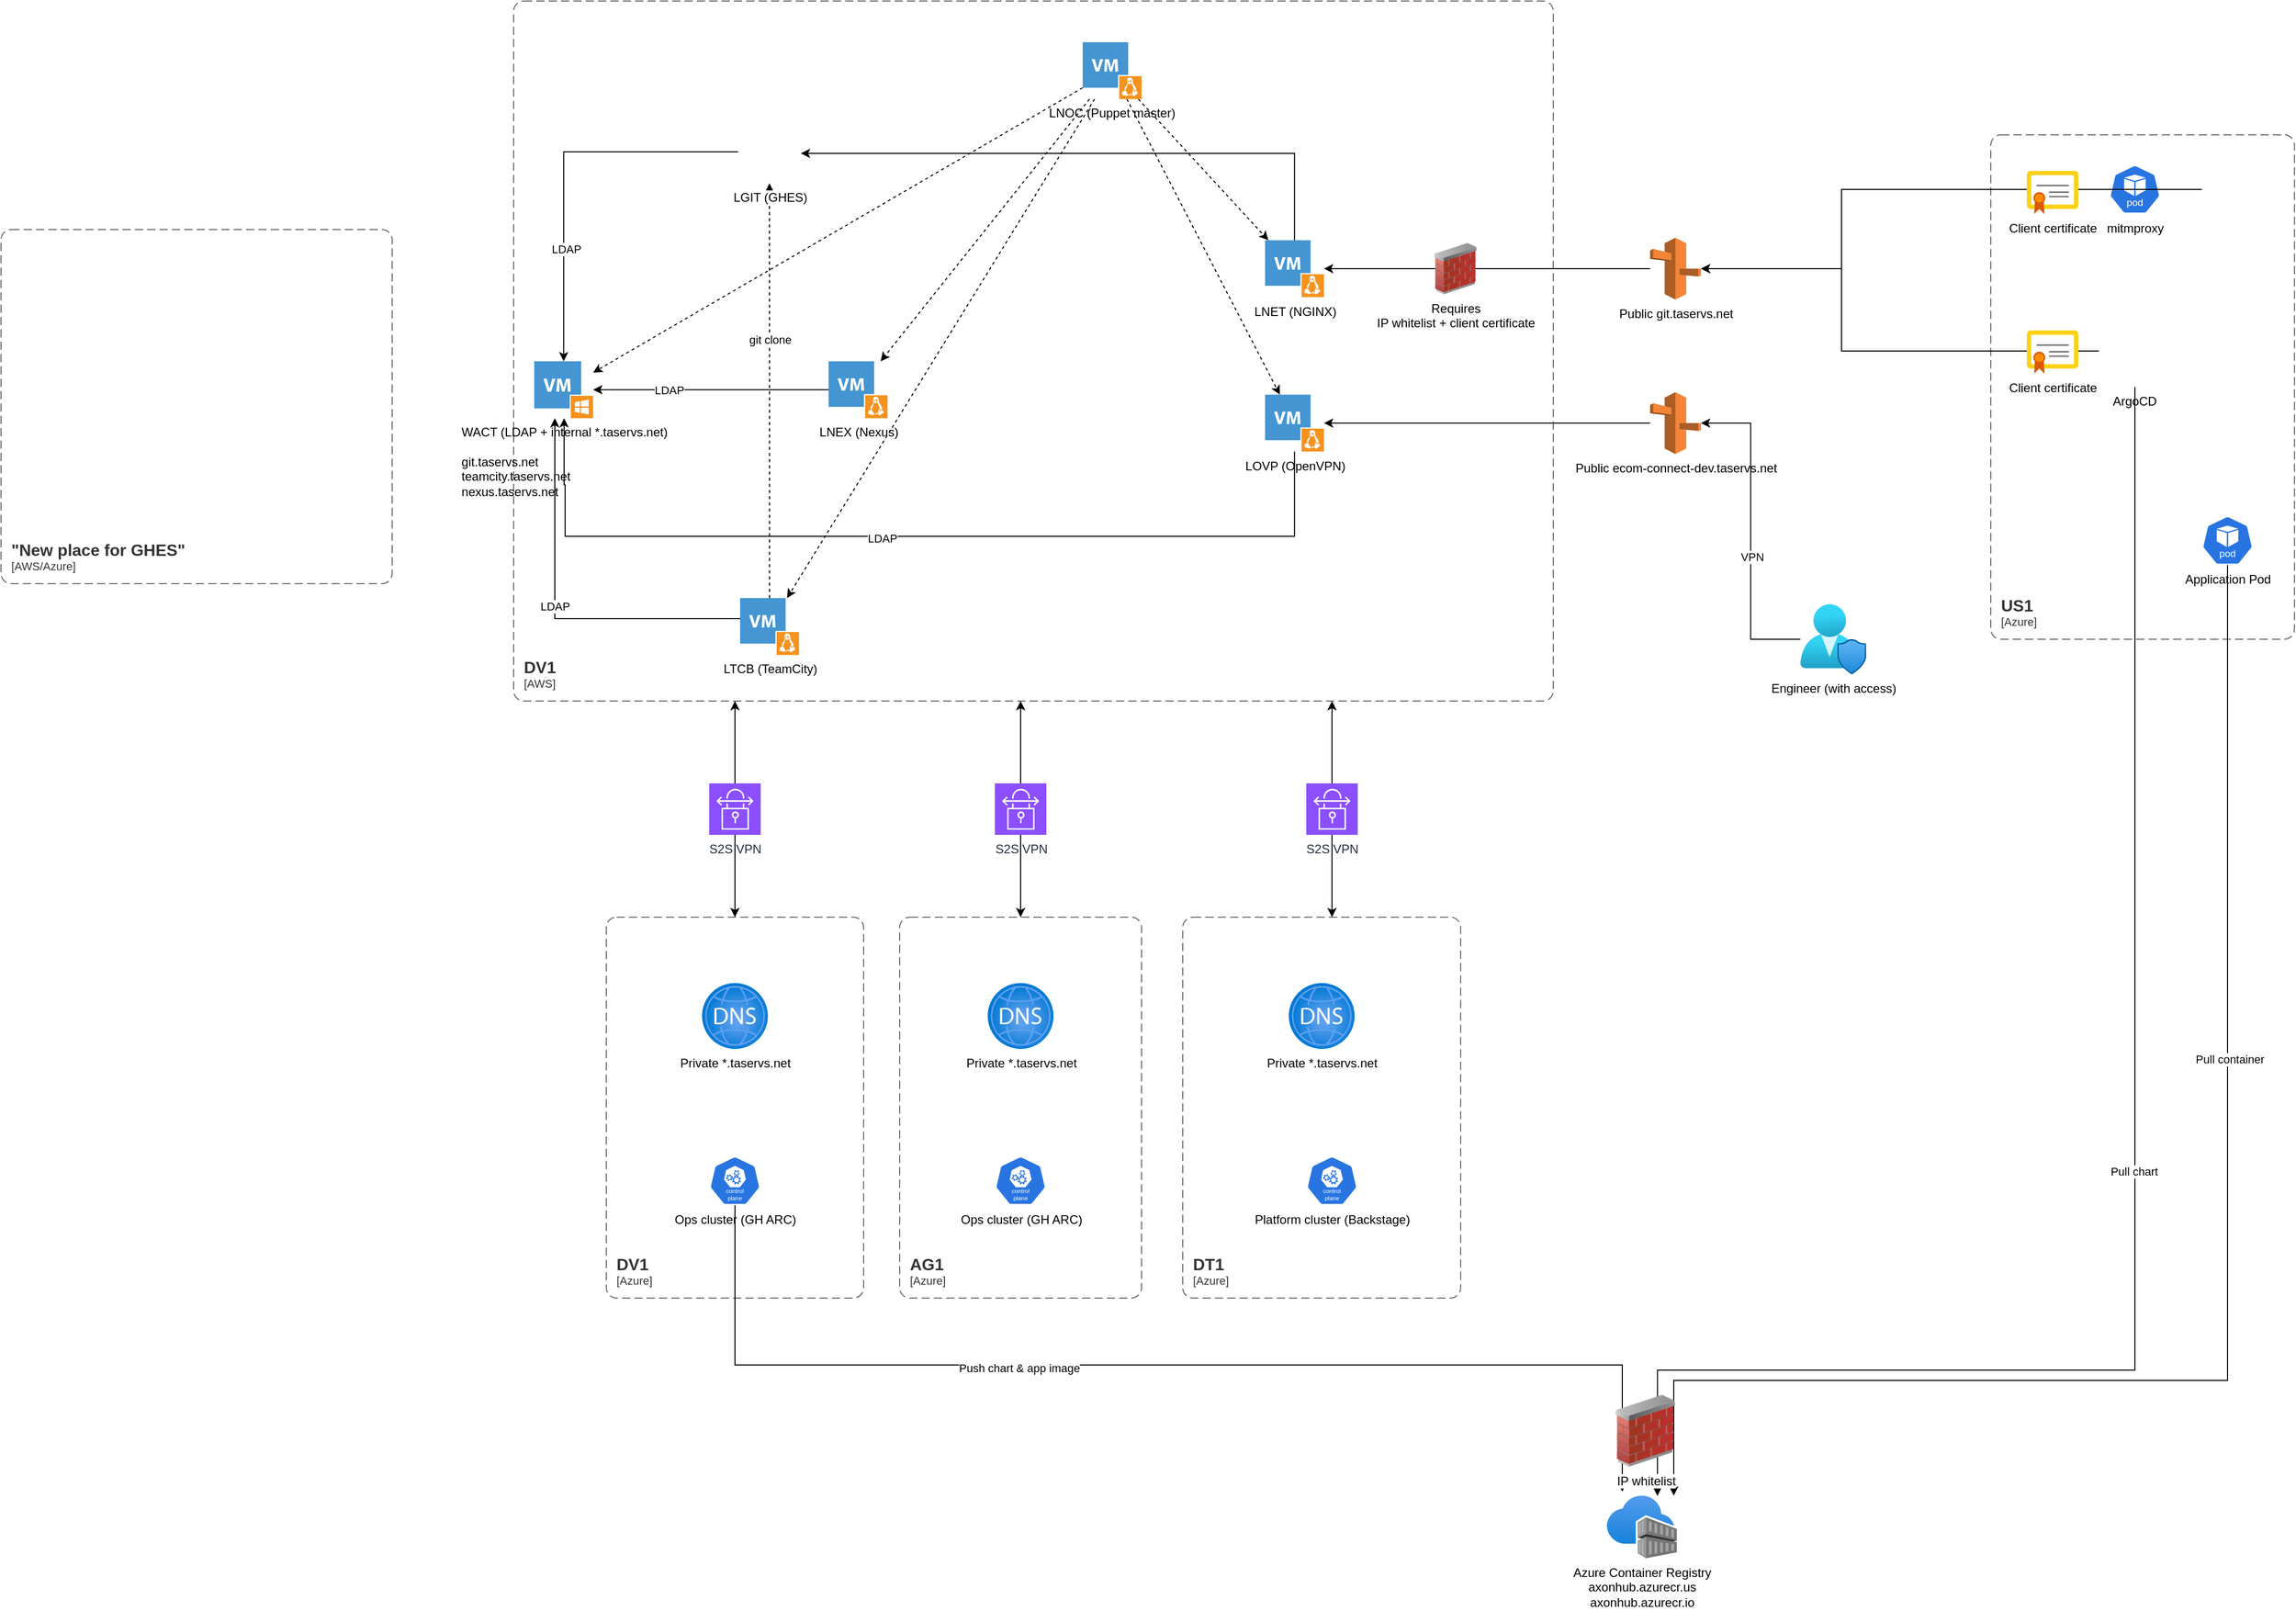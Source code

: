 <mxfile version="26.1.0">
  <diagram name="Page-1" id="5gHTe7L51xCgyEdPg6Vv">
    <mxGraphModel dx="2728" dy="1672" grid="0" gridSize="10" guides="0" tooltips="1" connect="1" arrows="1" fold="1" page="0" pageScale="1" pageWidth="850" pageHeight="1100" math="0" shadow="0">
      <root>
        <mxCell id="0" />
        <mxCell id="1" parent="0" />
        <object placeholders="1" c4Name="DV1" c4Type="SystemScopeBoundary" c4Application="AWS" label="&lt;font style=&quot;font-size: 16px&quot;&gt;&lt;b&gt;&lt;div style=&quot;text-align: left&quot;&gt;%c4Name%&lt;/div&gt;&lt;/b&gt;&lt;/font&gt;&lt;div style=&quot;text-align: left&quot;&gt;[%c4Application%]&lt;/div&gt;" id="JPQwxbyP2aDbhnjHrj1Q-3">
          <mxCell style="rounded=1;fontSize=11;whiteSpace=wrap;html=1;dashed=1;arcSize=20;fillColor=none;strokeColor=#666666;fontColor=#333333;labelBackgroundColor=none;align=left;verticalAlign=bottom;labelBorderColor=none;spacingTop=0;spacing=10;dashPattern=8 4;metaEdit=1;rotatable=0;perimeter=rectanglePerimeter;noLabel=0;labelPadding=0;allowArrows=0;connectable=0;expand=0;recursiveResize=0;editable=1;pointerEvents=0;absoluteArcSize=1;points=[[0.25,0,0],[0.5,0,0],[0.75,0,0],[1,0.25,0],[1,0.5,0],[1,0.75,0],[0.75,1,0],[0.5,1,0],[0.25,1,0],[0,0.75,0],[0,0.5,0],[0,0.25,0]];" vertex="1" parent="1">
            <mxGeometry x="-160" y="-70" width="1010" height="680" as="geometry" />
          </mxCell>
        </object>
        <mxCell id="JPQwxbyP2aDbhnjHrj1Q-35" style="edgeStyle=orthogonalEdgeStyle;rounded=0;orthogonalLoop=1;jettySize=auto;html=1;" edge="1" parent="1" source="JPQwxbyP2aDbhnjHrj1Q-6" target="JPQwxbyP2aDbhnjHrj1Q-97">
          <mxGeometry relative="1" as="geometry">
            <mxPoint x="117.2" y="78" as="targetPoint" />
            <Array as="points">
              <mxPoint x="599" y="78" />
            </Array>
          </mxGeometry>
        </mxCell>
        <mxCell id="JPQwxbyP2aDbhnjHrj1Q-6" value="LNET (NGINX)" style="shadow=0;dashed=0;html=1;strokeColor=none;fillColor=#4495D1;labelPosition=center;verticalLabelPosition=bottom;verticalAlign=top;align=center;outlineConnect=0;shape=mxgraph.veeam.vm_linux;" vertex="1" parent="1">
          <mxGeometry x="570" y="162.4" width="57.2" height="55.2" as="geometry" />
        </mxCell>
        <mxCell id="JPQwxbyP2aDbhnjHrj1Q-7" value="&lt;div&gt;WACT (LDAP + internal *.taservs.net)&lt;/div&gt;&lt;div&gt;&lt;br&gt;&lt;/div&gt;&lt;div align=&quot;left&quot;&gt;git.taservs.net&lt;/div&gt;&lt;div align=&quot;left&quot;&gt;teamcity.taservs.net&lt;/div&gt;&lt;div align=&quot;left&quot;&gt;nexus.taservs.net&lt;/div&gt;" style="shadow=0;dashed=0;html=1;strokeColor=none;fillColor=#4495D1;labelPosition=center;verticalLabelPosition=bottom;verticalAlign=top;align=center;outlineConnect=0;shape=mxgraph.veeam.vm_windows;" vertex="1" parent="1">
          <mxGeometry x="-140" y="280.0" width="57.2" height="55.2" as="geometry" />
        </mxCell>
        <mxCell id="JPQwxbyP2aDbhnjHrj1Q-60" style="edgeStyle=orthogonalEdgeStyle;rounded=0;orthogonalLoop=1;jettySize=auto;html=1;" edge="1" parent="1" source="JPQwxbyP2aDbhnjHrj1Q-8" target="JPQwxbyP2aDbhnjHrj1Q-7">
          <mxGeometry relative="1" as="geometry">
            <mxPoint x="60" y="380" as="targetPoint" />
            <Array as="points">
              <mxPoint x="599" y="450" />
              <mxPoint x="-110" y="450" />
              <mxPoint x="-110" y="400" />
              <mxPoint x="-111" y="400" />
            </Array>
          </mxGeometry>
        </mxCell>
        <mxCell id="JPQwxbyP2aDbhnjHrj1Q-61" value="&lt;div&gt;LDAP&lt;/div&gt;" style="edgeLabel;html=1;align=center;verticalAlign=middle;resizable=0;points=[];" vertex="1" connectable="0" parent="JPQwxbyP2aDbhnjHrj1Q-60">
          <mxGeometry x="0.065" y="2" relative="1" as="geometry">
            <mxPoint as="offset" />
          </mxGeometry>
        </mxCell>
        <mxCell id="JPQwxbyP2aDbhnjHrj1Q-8" value="LOVP (OpenVPN)" style="shadow=0;dashed=0;html=1;strokeColor=none;fillColor=#4495D1;labelPosition=center;verticalLabelPosition=bottom;verticalAlign=top;align=center;outlineConnect=0;shape=mxgraph.veeam.vm_linux;" vertex="1" parent="1">
          <mxGeometry x="570" y="312.4" width="57.2" height="55.2" as="geometry" />
        </mxCell>
        <mxCell id="JPQwxbyP2aDbhnjHrj1Q-55" style="edgeStyle=orthogonalEdgeStyle;rounded=0;orthogonalLoop=1;jettySize=auto;html=1;" edge="1" parent="1" source="JPQwxbyP2aDbhnjHrj1Q-9" target="JPQwxbyP2aDbhnjHrj1Q-7">
          <mxGeometry relative="1" as="geometry">
            <Array as="points">
              <mxPoint x="-120" y="530" />
            </Array>
          </mxGeometry>
        </mxCell>
        <mxCell id="JPQwxbyP2aDbhnjHrj1Q-56" value="LDAP" style="edgeLabel;html=1;align=center;verticalAlign=middle;resizable=0;points=[];" vertex="1" connectable="0" parent="JPQwxbyP2aDbhnjHrj1Q-55">
          <mxGeometry x="0.028" relative="1" as="geometry">
            <mxPoint as="offset" />
          </mxGeometry>
        </mxCell>
        <mxCell id="JPQwxbyP2aDbhnjHrj1Q-100" style="edgeStyle=orthogonalEdgeStyle;rounded=0;orthogonalLoop=1;jettySize=auto;html=1;dashed=1;" edge="1" parent="1" source="JPQwxbyP2aDbhnjHrj1Q-9" target="JPQwxbyP2aDbhnjHrj1Q-97">
          <mxGeometry relative="1" as="geometry" />
        </mxCell>
        <mxCell id="JPQwxbyP2aDbhnjHrj1Q-101" value="git clone" style="edgeLabel;html=1;align=center;verticalAlign=middle;resizable=0;points=[];" vertex="1" connectable="0" parent="JPQwxbyP2aDbhnjHrj1Q-100">
          <mxGeometry x="0.247" relative="1" as="geometry">
            <mxPoint as="offset" />
          </mxGeometry>
        </mxCell>
        <mxCell id="JPQwxbyP2aDbhnjHrj1Q-9" value="LTCB (TeamCity)" style="shadow=0;dashed=0;html=1;strokeColor=none;fillColor=#4495D1;labelPosition=center;verticalLabelPosition=bottom;verticalAlign=top;align=center;outlineConnect=0;shape=mxgraph.veeam.vm_linux;" vertex="1" parent="1">
          <mxGeometry x="60" y="510" width="57.2" height="55.2" as="geometry" />
        </mxCell>
        <mxCell id="JPQwxbyP2aDbhnjHrj1Q-54" style="edgeStyle=orthogonalEdgeStyle;rounded=0;orthogonalLoop=1;jettySize=auto;html=1;" edge="1" parent="1" source="JPQwxbyP2aDbhnjHrj1Q-97" target="JPQwxbyP2aDbhnjHrj1Q-7">
          <mxGeometry relative="1" as="geometry">
            <mxPoint x="-50" y="280" as="targetPoint" />
            <mxPoint x="60" y="77.625" as="sourcePoint" />
          </mxGeometry>
        </mxCell>
        <mxCell id="JPQwxbyP2aDbhnjHrj1Q-57" value="LDAP" style="edgeLabel;html=1;align=center;verticalAlign=middle;resizable=0;points=[];" vertex="1" connectable="0" parent="JPQwxbyP2aDbhnjHrj1Q-54">
          <mxGeometry x="0.416" y="2" relative="1" as="geometry">
            <mxPoint as="offset" />
          </mxGeometry>
        </mxCell>
        <mxCell id="JPQwxbyP2aDbhnjHrj1Q-69" style="rounded=0;orthogonalLoop=1;jettySize=auto;html=1;dashed=1;" edge="1" parent="1" source="JPQwxbyP2aDbhnjHrj1Q-11" target="JPQwxbyP2aDbhnjHrj1Q-12">
          <mxGeometry relative="1" as="geometry" />
        </mxCell>
        <mxCell id="JPQwxbyP2aDbhnjHrj1Q-70" style="rounded=0;orthogonalLoop=1;jettySize=auto;html=1;dashed=1;" edge="1" parent="1" source="JPQwxbyP2aDbhnjHrj1Q-11" target="JPQwxbyP2aDbhnjHrj1Q-9">
          <mxGeometry relative="1" as="geometry" />
        </mxCell>
        <mxCell id="JPQwxbyP2aDbhnjHrj1Q-71" style="rounded=0;orthogonalLoop=1;jettySize=auto;html=1;dashed=1;" edge="1" parent="1" source="JPQwxbyP2aDbhnjHrj1Q-11" target="JPQwxbyP2aDbhnjHrj1Q-8">
          <mxGeometry relative="1" as="geometry" />
        </mxCell>
        <mxCell id="JPQwxbyP2aDbhnjHrj1Q-72" style="rounded=0;orthogonalLoop=1;jettySize=auto;html=1;dashed=1;" edge="1" parent="1" source="JPQwxbyP2aDbhnjHrj1Q-11" target="JPQwxbyP2aDbhnjHrj1Q-6">
          <mxGeometry relative="1" as="geometry" />
        </mxCell>
        <mxCell id="JPQwxbyP2aDbhnjHrj1Q-11" value="LNOC (Puppet master)" style="shadow=0;dashed=0;html=1;strokeColor=none;fillColor=#4495D1;labelPosition=center;verticalLabelPosition=bottom;verticalAlign=top;align=center;outlineConnect=0;shape=mxgraph.veeam.vm_linux;" vertex="1" parent="1">
          <mxGeometry x="392.8" y="-30" width="57.2" height="55.2" as="geometry" />
        </mxCell>
        <mxCell id="JPQwxbyP2aDbhnjHrj1Q-58" style="edgeStyle=orthogonalEdgeStyle;rounded=0;orthogonalLoop=1;jettySize=auto;html=1;" edge="1" parent="1" source="JPQwxbyP2aDbhnjHrj1Q-12" target="JPQwxbyP2aDbhnjHrj1Q-7">
          <mxGeometry relative="1" as="geometry" />
        </mxCell>
        <mxCell id="JPQwxbyP2aDbhnjHrj1Q-59" value="LDAP" style="edgeLabel;html=1;align=center;verticalAlign=middle;resizable=0;points=[];" vertex="1" connectable="0" parent="JPQwxbyP2aDbhnjHrj1Q-58">
          <mxGeometry x="0.358" relative="1" as="geometry">
            <mxPoint as="offset" />
          </mxGeometry>
        </mxCell>
        <mxCell id="JPQwxbyP2aDbhnjHrj1Q-12" value="LNEX (Nexus)" style="shadow=0;dashed=0;html=1;strokeColor=none;fillColor=#4495D1;labelPosition=center;verticalLabelPosition=bottom;verticalAlign=top;align=center;outlineConnect=0;shape=mxgraph.veeam.vm_linux;" vertex="1" parent="1">
          <mxGeometry x="146" y="280" width="57.2" height="55.2" as="geometry" />
        </mxCell>
        <object placeholders="1" c4Name="AG1" c4Type="SystemScopeBoundary" c4Application="Azure" label="&lt;font style=&quot;font-size: 16px&quot;&gt;&lt;b&gt;&lt;div style=&quot;text-align: left&quot;&gt;%c4Name%&lt;/div&gt;&lt;/b&gt;&lt;/font&gt;&lt;div style=&quot;text-align: left&quot;&gt;[%c4Application%]&lt;/div&gt;" id="JPQwxbyP2aDbhnjHrj1Q-13">
          <mxCell style="rounded=1;fontSize=11;whiteSpace=wrap;html=1;dashed=1;arcSize=20;fillColor=none;strokeColor=#666666;fontColor=#333333;labelBackgroundColor=none;align=left;verticalAlign=bottom;labelBorderColor=none;spacingTop=0;spacing=10;dashPattern=8 4;metaEdit=1;rotatable=0;perimeter=rectanglePerimeter;noLabel=0;labelPadding=0;allowArrows=0;connectable=0;expand=0;recursiveResize=0;editable=1;pointerEvents=0;absoluteArcSize=1;points=[[0.25,0,0],[0.5,0,0],[0.75,0,0],[1,0.25,0],[1,0.5,0],[1,0.75,0],[0.75,1,0],[0.5,1,0],[0.25,1,0],[0,0.75,0],[0,0.5,0],[0,0.25,0]];" vertex="1" parent="1">
            <mxGeometry x="215" y="820" width="235" height="370" as="geometry" />
          </mxCell>
        </object>
        <object placeholders="1" c4Name="DT1" c4Type="SystemScopeBoundary" c4Application="Azure" label="&lt;font style=&quot;font-size: 16px&quot;&gt;&lt;b&gt;&lt;div style=&quot;text-align: left&quot;&gt;%c4Name%&lt;/div&gt;&lt;/b&gt;&lt;/font&gt;&lt;div style=&quot;text-align: left&quot;&gt;[%c4Application%]&lt;/div&gt;" id="JPQwxbyP2aDbhnjHrj1Q-14">
          <mxCell style="rounded=1;fontSize=11;whiteSpace=wrap;html=1;dashed=1;arcSize=20;fillColor=none;strokeColor=#666666;fontColor=#333333;labelBackgroundColor=none;align=left;verticalAlign=bottom;labelBorderColor=none;spacingTop=0;spacing=10;dashPattern=8 4;metaEdit=1;rotatable=0;perimeter=rectanglePerimeter;noLabel=0;labelPadding=0;allowArrows=0;connectable=0;expand=0;recursiveResize=0;editable=1;pointerEvents=0;absoluteArcSize=1;points=[[0.25,0,0],[0.5,0,0],[0.75,0,0],[1,0.25,0],[1,0.5,0],[1,0.75,0],[0.75,1,0],[0.5,1,0],[0.25,1,0],[0,0.75,0],[0,0.5,0],[0,0.25,0]];" vertex="1" parent="1">
            <mxGeometry x="490" y="820" width="270" height="370" as="geometry" />
          </mxCell>
        </object>
        <object placeholders="1" c4Name="DV1" c4Type="SystemScopeBoundary" c4Application="Azure" label="&lt;font style=&quot;font-size: 16px&quot;&gt;&lt;b&gt;&lt;div style=&quot;text-align: left&quot;&gt;%c4Name%&lt;/div&gt;&lt;/b&gt;&lt;/font&gt;&lt;div style=&quot;text-align: left&quot;&gt;[%c4Application%]&lt;/div&gt;" id="JPQwxbyP2aDbhnjHrj1Q-15">
          <mxCell style="rounded=1;fontSize=11;whiteSpace=wrap;html=1;dashed=1;arcSize=20;fillColor=none;strokeColor=#666666;fontColor=#333333;labelBackgroundColor=none;align=left;verticalAlign=bottom;labelBorderColor=none;spacingTop=0;spacing=10;dashPattern=8 4;metaEdit=1;rotatable=0;perimeter=rectanglePerimeter;noLabel=0;labelPadding=0;allowArrows=0;connectable=0;expand=0;recursiveResize=0;editable=1;pointerEvents=0;absoluteArcSize=1;points=[[0.25,0,0],[0.5,0,0],[0.75,0,0],[1,0.25,0],[1,0.5,0],[1,0.75,0],[0.75,1,0],[0.5,1,0],[0.25,1,0],[0,0.75,0],[0,0.5,0],[0,0.25,0]];" vertex="1" parent="1">
            <mxGeometry x="-70" y="820" width="250" height="370" as="geometry" />
          </mxCell>
        </object>
        <mxCell id="JPQwxbyP2aDbhnjHrj1Q-22" style="edgeStyle=orthogonalEdgeStyle;rounded=0;orthogonalLoop=1;jettySize=auto;html=1;exitX=0.5;exitY=0;exitDx=0;exitDy=0;exitPerimeter=0;" edge="1" parent="1" source="JPQwxbyP2aDbhnjHrj1Q-16">
          <mxGeometry relative="1" as="geometry">
            <mxPoint x="55" y="610" as="targetPoint" />
          </mxGeometry>
        </mxCell>
        <mxCell id="JPQwxbyP2aDbhnjHrj1Q-24" style="edgeStyle=orthogonalEdgeStyle;rounded=0;orthogonalLoop=1;jettySize=auto;html=1;" edge="1" parent="1" source="JPQwxbyP2aDbhnjHrj1Q-16">
          <mxGeometry relative="1" as="geometry">
            <mxPoint x="55" y="820" as="targetPoint" />
          </mxGeometry>
        </mxCell>
        <mxCell id="JPQwxbyP2aDbhnjHrj1Q-16" value="S2S VPN" style="sketch=0;points=[[0,0,0],[0.25,0,0],[0.5,0,0],[0.75,0,0],[1,0,0],[0,1,0],[0.25,1,0],[0.5,1,0],[0.75,1,0],[1,1,0],[0,0.25,0],[0,0.5,0],[0,0.75,0],[1,0.25,0],[1,0.5,0],[1,0.75,0]];outlineConnect=0;fontColor=#232F3E;fillColor=#8C4FFF;strokeColor=#ffffff;dashed=0;verticalLabelPosition=bottom;verticalAlign=top;align=center;html=1;fontSize=12;fontStyle=0;aspect=fixed;shape=mxgraph.aws4.resourceIcon;resIcon=mxgraph.aws4.site_to_site_vpn;" vertex="1" parent="1">
          <mxGeometry x="30" y="690" width="50" height="50" as="geometry" />
        </mxCell>
        <mxCell id="JPQwxbyP2aDbhnjHrj1Q-25" style="edgeStyle=orthogonalEdgeStyle;rounded=0;orthogonalLoop=1;jettySize=auto;html=1;" edge="1" parent="1" source="JPQwxbyP2aDbhnjHrj1Q-17">
          <mxGeometry relative="1" as="geometry">
            <mxPoint x="332.5" y="610" as="targetPoint" />
          </mxGeometry>
        </mxCell>
        <mxCell id="JPQwxbyP2aDbhnjHrj1Q-26" style="edgeStyle=orthogonalEdgeStyle;rounded=0;orthogonalLoop=1;jettySize=auto;html=1;" edge="1" parent="1" source="JPQwxbyP2aDbhnjHrj1Q-17">
          <mxGeometry relative="1" as="geometry">
            <mxPoint x="332.5" y="820" as="targetPoint" />
          </mxGeometry>
        </mxCell>
        <mxCell id="JPQwxbyP2aDbhnjHrj1Q-17" value="S2S VPN" style="sketch=0;points=[[0,0,0],[0.25,0,0],[0.5,0,0],[0.75,0,0],[1,0,0],[0,1,0],[0.25,1,0],[0.5,1,0],[0.75,1,0],[1,1,0],[0,0.25,0],[0,0.5,0],[0,0.75,0],[1,0.25,0],[1,0.5,0],[1,0.75,0]];outlineConnect=0;fontColor=#232F3E;fillColor=#8C4FFF;strokeColor=#ffffff;dashed=0;verticalLabelPosition=bottom;verticalAlign=top;align=center;html=1;fontSize=12;fontStyle=0;aspect=fixed;shape=mxgraph.aws4.resourceIcon;resIcon=mxgraph.aws4.site_to_site_vpn;" vertex="1" parent="1">
          <mxGeometry x="307.5" y="690" width="50" height="50" as="geometry" />
        </mxCell>
        <mxCell id="JPQwxbyP2aDbhnjHrj1Q-27" style="edgeStyle=orthogonalEdgeStyle;rounded=0;orthogonalLoop=1;jettySize=auto;html=1;" edge="1" parent="1" source="JPQwxbyP2aDbhnjHrj1Q-18">
          <mxGeometry relative="1" as="geometry">
            <mxPoint x="635" y="610" as="targetPoint" />
          </mxGeometry>
        </mxCell>
        <mxCell id="JPQwxbyP2aDbhnjHrj1Q-28" style="edgeStyle=orthogonalEdgeStyle;rounded=0;orthogonalLoop=1;jettySize=auto;html=1;" edge="1" parent="1" source="JPQwxbyP2aDbhnjHrj1Q-18">
          <mxGeometry relative="1" as="geometry">
            <mxPoint x="635" y="820" as="targetPoint" />
          </mxGeometry>
        </mxCell>
        <mxCell id="JPQwxbyP2aDbhnjHrj1Q-18" value="S2S VPN" style="sketch=0;points=[[0,0,0],[0.25,0,0],[0.5,0,0],[0.75,0,0],[1,0,0],[0,1,0],[0.25,1,0],[0.5,1,0],[0.75,1,0],[1,1,0],[0,0.25,0],[0,0.5,0],[0,0.75,0],[1,0.25,0],[1,0.5,0],[1,0.75,0]];outlineConnect=0;fontColor=#232F3E;fillColor=#8C4FFF;strokeColor=#ffffff;dashed=0;verticalLabelPosition=bottom;verticalAlign=top;align=center;html=1;fontSize=12;fontStyle=0;aspect=fixed;shape=mxgraph.aws4.resourceIcon;resIcon=mxgraph.aws4.site_to_site_vpn;" vertex="1" parent="1">
          <mxGeometry x="610" y="690" width="50" height="50" as="geometry" />
        </mxCell>
        <mxCell id="JPQwxbyP2aDbhnjHrj1Q-19" value="Ops cluster (GH ARC)" style="aspect=fixed;sketch=0;html=1;dashed=0;whitespace=wrap;verticalLabelPosition=bottom;verticalAlign=top;fillColor=#2875E2;strokeColor=#ffffff;points=[[0.005,0.63,0],[0.1,0.2,0],[0.9,0.2,0],[0.5,0,0],[0.995,0.63,0],[0.72,0.99,0],[0.5,1,0],[0.28,0.99,0]];shape=mxgraph.kubernetes.icon2;kubernetesLabel=1;prIcon=control_plane" vertex="1" parent="1">
          <mxGeometry x="30" y="1052" width="50" height="48" as="geometry" />
        </mxCell>
        <mxCell id="JPQwxbyP2aDbhnjHrj1Q-20" value="Ops cluster (GH ARC)" style="aspect=fixed;sketch=0;html=1;dashed=0;whitespace=wrap;verticalLabelPosition=bottom;verticalAlign=top;fillColor=#2875E2;strokeColor=#ffffff;points=[[0.005,0.63,0],[0.1,0.2,0],[0.9,0.2,0],[0.5,0,0],[0.995,0.63,0],[0.72,0.99,0],[0.5,1,0],[0.28,0.99,0]];shape=mxgraph.kubernetes.icon2;kubernetesLabel=1;prIcon=control_plane" vertex="1" parent="1">
          <mxGeometry x="307.5" y="1052" width="50" height="48" as="geometry" />
        </mxCell>
        <mxCell id="JPQwxbyP2aDbhnjHrj1Q-21" value="Platform cluster (Backstage)" style="aspect=fixed;sketch=0;html=1;dashed=0;whitespace=wrap;verticalLabelPosition=bottom;verticalAlign=top;fillColor=#2875E2;strokeColor=#ffffff;points=[[0.005,0.63,0],[0.1,0.2,0],[0.9,0.2,0],[0.5,0,0],[0.995,0.63,0],[0.72,0.99,0],[0.5,1,0],[0.28,0.99,0]];shape=mxgraph.kubernetes.icon2;kubernetesLabel=1;prIcon=control_plane" vertex="1" parent="1">
          <mxGeometry x="610" y="1052" width="50" height="48" as="geometry" />
        </mxCell>
        <mxCell id="JPQwxbyP2aDbhnjHrj1Q-34" style="edgeStyle=orthogonalEdgeStyle;rounded=0;orthogonalLoop=1;jettySize=auto;html=1;" edge="1" parent="1" source="JPQwxbyP2aDbhnjHrj1Q-31" target="JPQwxbyP2aDbhnjHrj1Q-6">
          <mxGeometry relative="1" as="geometry" />
        </mxCell>
        <mxCell id="JPQwxbyP2aDbhnjHrj1Q-31" value="&lt;div&gt;Public git.taservs.net&lt;/div&gt;" style="outlineConnect=0;dashed=0;verticalLabelPosition=bottom;verticalAlign=top;align=center;html=1;shape=mxgraph.aws3.route_53;fillColor=#F58536;gradientColor=none;" vertex="1" parent="1">
          <mxGeometry x="943.97" y="160" width="49.47" height="60" as="geometry" />
        </mxCell>
        <mxCell id="JPQwxbyP2aDbhnjHrj1Q-33" style="edgeStyle=orthogonalEdgeStyle;rounded=0;orthogonalLoop=1;jettySize=auto;html=1;" edge="1" parent="1" source="JPQwxbyP2aDbhnjHrj1Q-32" target="JPQwxbyP2aDbhnjHrj1Q-8">
          <mxGeometry relative="1" as="geometry" />
        </mxCell>
        <mxCell id="JPQwxbyP2aDbhnjHrj1Q-32" value="Public ecom-connect-dev.taservs.net" style="outlineConnect=0;dashed=0;verticalLabelPosition=bottom;verticalAlign=top;align=center;html=1;shape=mxgraph.aws3.route_53;fillColor=#F58536;gradientColor=none;" vertex="1" parent="1">
          <mxGeometry x="943.97" y="310" width="49.47" height="60" as="geometry" />
        </mxCell>
        <object placeholders="1" c4Name="US1" c4Type="SystemScopeBoundary" c4Application="Azure" label="&lt;font style=&quot;font-size: 16px&quot;&gt;&lt;b&gt;&lt;div style=&quot;text-align: left&quot;&gt;%c4Name%&lt;/div&gt;&lt;/b&gt;&lt;/font&gt;&lt;div style=&quot;text-align: left&quot;&gt;[%c4Application%]&lt;/div&gt;" id="JPQwxbyP2aDbhnjHrj1Q-36">
          <mxCell style="rounded=1;fontSize=11;whiteSpace=wrap;html=1;dashed=1;arcSize=20;fillColor=none;strokeColor=#666666;fontColor=#333333;labelBackgroundColor=none;align=left;verticalAlign=bottom;labelBorderColor=none;spacingTop=0;spacing=10;dashPattern=8 4;metaEdit=1;rotatable=0;perimeter=rectanglePerimeter;noLabel=0;labelPadding=0;allowArrows=0;connectable=0;expand=0;recursiveResize=0;editable=1;pointerEvents=0;absoluteArcSize=1;points=[[0.25,0,0],[0.5,0,0],[0.75,0,0],[1,0.25,0],[1,0.5,0],[1,0.75,0],[0.75,1,0],[0.5,1,0],[0.25,1,0],[0,0.75,0],[0,0.5,0],[0,0.25,0]];" vertex="1" parent="1">
            <mxGeometry x="1275" y="60" width="295" height="490" as="geometry" />
          </mxCell>
        </object>
        <mxCell id="JPQwxbyP2aDbhnjHrj1Q-43" style="edgeStyle=orthogonalEdgeStyle;rounded=0;orthogonalLoop=1;jettySize=auto;html=1;entryX=1;entryY=0.5;entryDx=0;entryDy=0;entryPerimeter=0;exitX=0;exitY=0.5;exitDx=0;exitDy=0;" edge="1" parent="1" source="JPQwxbyP2aDbhnjHrj1Q-62" target="JPQwxbyP2aDbhnjHrj1Q-31">
          <mxGeometry relative="1" as="geometry">
            <mxPoint x="1375" y="270" as="sourcePoint" />
            <Array as="points">
              <mxPoint x="1130" y="270" />
              <mxPoint x="1130" y="190" />
            </Array>
          </mxGeometry>
        </mxCell>
        <mxCell id="JPQwxbyP2aDbhnjHrj1Q-44" value="Engineer (with access)" style="image;aspect=fixed;html=1;points=[];align=center;fontSize=12;image=img/lib/azure2/management_governance/User_Privacy.svg;" vertex="1" parent="1">
          <mxGeometry x="1090" y="516" width="64" height="68" as="geometry" />
        </mxCell>
        <mxCell id="JPQwxbyP2aDbhnjHrj1Q-45" style="edgeStyle=orthogonalEdgeStyle;rounded=0;orthogonalLoop=1;jettySize=auto;html=1;entryX=1;entryY=0.5;entryDx=0;entryDy=0;entryPerimeter=0;" edge="1" parent="1" source="JPQwxbyP2aDbhnjHrj1Q-44" target="JPQwxbyP2aDbhnjHrj1Q-32">
          <mxGeometry relative="1" as="geometry" />
        </mxCell>
        <mxCell id="JPQwxbyP2aDbhnjHrj1Q-49" value="VPN" style="edgeLabel;html=1;align=center;verticalAlign=middle;resizable=0;points=[];" vertex="1" connectable="0" parent="JPQwxbyP2aDbhnjHrj1Q-45">
          <mxGeometry x="-0.155" relative="1" as="geometry">
            <mxPoint x="1" y="1" as="offset" />
          </mxGeometry>
        </mxCell>
        <mxCell id="JPQwxbyP2aDbhnjHrj1Q-62" value="ArgoCD" style="shape=image;verticalLabelPosition=bottom;labelBackgroundColor=default;verticalAlign=top;aspect=fixed;imageAspect=0;image=https://icon.icepanel.io/Technology/svg/Argo-CD.svg;" vertex="1" parent="1">
          <mxGeometry x="1380" y="235" width="70" height="70" as="geometry" />
        </mxCell>
        <mxCell id="JPQwxbyP2aDbhnjHrj1Q-63" value="" style="shape=image;verticalLabelPosition=bottom;labelBackgroundColor=default;verticalAlign=top;aspect=fixed;imageAspect=0;image=https://upload.wikimedia.org/wikipedia/commons/thumb/e/e9/Jenkins_logo.svg/1200px-Jenkins_logo.svg.png;" vertex="1" parent="1">
          <mxGeometry x="1480" y="75" width="55.04" height="76" as="geometry" />
        </mxCell>
        <mxCell id="JPQwxbyP2aDbhnjHrj1Q-41" value="Client certificate" style="image;sketch=0;aspect=fixed;html=1;points=[];align=center;fontSize=12;image=img/lib/mscae/Certificate.svg;" vertex="1" parent="1">
          <mxGeometry x="1310" y="250" width="50" height="42" as="geometry" />
        </mxCell>
        <mxCell id="JPQwxbyP2aDbhnjHrj1Q-65" value="mitmproxy" style="aspect=fixed;sketch=0;html=1;dashed=0;whitespace=wrap;verticalLabelPosition=bottom;verticalAlign=top;fillColor=#2875E2;strokeColor=#ffffff;points=[[0.005,0.63,0],[0.1,0.2,0],[0.9,0.2,0],[0.5,0,0],[0.995,0.63,0],[0.72,0.99,0],[0.5,1,0],[0.28,0.99,0]];shape=mxgraph.kubernetes.icon2;kubernetesLabel=1;prIcon=pod" vertex="1" parent="1">
          <mxGeometry x="1390" y="89" width="50" height="48" as="geometry" />
        </mxCell>
        <mxCell id="JPQwxbyP2aDbhnjHrj1Q-66" style="edgeStyle=orthogonalEdgeStyle;rounded=0;orthogonalLoop=1;jettySize=auto;html=1;entryX=1;entryY=0.5;entryDx=0;entryDy=0;entryPerimeter=0;" edge="1" parent="1" source="JPQwxbyP2aDbhnjHrj1Q-63" target="JPQwxbyP2aDbhnjHrj1Q-31">
          <mxGeometry relative="1" as="geometry">
            <Array as="points">
              <mxPoint x="1130" y="113" />
              <mxPoint x="1130" y="190" />
            </Array>
          </mxGeometry>
        </mxCell>
        <mxCell id="JPQwxbyP2aDbhnjHrj1Q-64" value="Client certificate" style="image;sketch=0;aspect=fixed;html=1;points=[];align=center;fontSize=12;image=img/lib/mscae/Certificate.svg;" vertex="1" parent="1">
          <mxGeometry x="1310" y="95" width="50" height="42" as="geometry" />
        </mxCell>
        <mxCell id="JPQwxbyP2aDbhnjHrj1Q-73" value="Private *.taservs.net" style="image;aspect=fixed;html=1;points=[];align=center;fontSize=12;image=img/lib/azure2/networking/DNS_Zones.svg;" vertex="1" parent="1">
          <mxGeometry x="23" y="884" width="64" height="64" as="geometry" />
        </mxCell>
        <mxCell id="JPQwxbyP2aDbhnjHrj1Q-74" value="Private *.taservs.net" style="image;aspect=fixed;html=1;points=[];align=center;fontSize=12;image=img/lib/azure2/networking/DNS_Zones.svg;" vertex="1" parent="1">
          <mxGeometry x="300.5" y="884" width="64" height="64" as="geometry" />
        </mxCell>
        <mxCell id="JPQwxbyP2aDbhnjHrj1Q-75" value="Private *.taservs.net" style="image;aspect=fixed;html=1;points=[];align=center;fontSize=12;image=img/lib/azure2/networking/DNS_Zones.svg;" vertex="1" parent="1">
          <mxGeometry x="593" y="884" width="64" height="64" as="geometry" />
        </mxCell>
        <mxCell id="JPQwxbyP2aDbhnjHrj1Q-80" value="&lt;div&gt;Requires&lt;/div&gt;&lt;div&gt;IP whitelist + client certificate&lt;/div&gt;" style="image;html=1;image=img/lib/clip_art/networking/Firewall_02_128x128.png" vertex="1" parent="1">
          <mxGeometry x="730" y="165" width="50" height="50" as="geometry" />
        </mxCell>
        <mxCell id="JPQwxbyP2aDbhnjHrj1Q-83" value="Azure Container Registry&lt;br&gt;axonhub.azurecr.us&lt;br&gt;axonhub.azurecr.io" style="image;aspect=fixed;html=1;points=[];align=center;fontSize=12;image=img/lib/azure2/containers/Container_Registries.svg;" vertex="1" parent="1">
          <mxGeometry x="902" y="1382" width="68" height="61" as="geometry" />
        </mxCell>
        <mxCell id="JPQwxbyP2aDbhnjHrj1Q-88" style="edgeStyle=orthogonalEdgeStyle;rounded=0;orthogonalLoop=1;jettySize=auto;html=1;" edge="1" parent="1" source="JPQwxbyP2aDbhnjHrj1Q-85" target="JPQwxbyP2aDbhnjHrj1Q-83">
          <mxGeometry relative="1" as="geometry">
            <mxPoint x="959" y="1377" as="targetPoint" />
            <Array as="points">
              <mxPoint x="1505" y="1270" />
              <mxPoint x="967" y="1270" />
            </Array>
          </mxGeometry>
        </mxCell>
        <mxCell id="JPQwxbyP2aDbhnjHrj1Q-89" value="Pull container" style="edgeLabel;html=1;align=center;verticalAlign=middle;resizable=0;points=[];" vertex="1" connectable="0" parent="JPQwxbyP2aDbhnjHrj1Q-88">
          <mxGeometry x="-0.335" y="2" relative="1" as="geometry">
            <mxPoint as="offset" />
          </mxGeometry>
        </mxCell>
        <mxCell id="JPQwxbyP2aDbhnjHrj1Q-85" value="Application Pod" style="aspect=fixed;sketch=0;html=1;dashed=0;whitespace=wrap;verticalLabelPosition=bottom;verticalAlign=top;fillColor=#2875E2;strokeColor=#ffffff;points=[[0.005,0.63,0],[0.1,0.2,0],[0.9,0.2,0],[0.5,0,0],[0.995,0.63,0],[0.72,0.99,0],[0.5,1,0],[0.28,0.99,0]];shape=mxgraph.kubernetes.icon2;kubernetesLabel=1;prIcon=pod" vertex="1" parent="1">
          <mxGeometry x="1480" y="430" width="50" height="48" as="geometry" />
        </mxCell>
        <mxCell id="JPQwxbyP2aDbhnjHrj1Q-86" style="edgeStyle=orthogonalEdgeStyle;rounded=0;orthogonalLoop=1;jettySize=auto;html=1;entryX=0.723;entryY=0.005;entryDx=0;entryDy=0;entryPerimeter=0;" edge="1" parent="1" source="JPQwxbyP2aDbhnjHrj1Q-62" target="JPQwxbyP2aDbhnjHrj1Q-83">
          <mxGeometry relative="1" as="geometry">
            <Array as="points">
              <mxPoint x="1415" y="1260" />
              <mxPoint x="951" y="1260" />
            </Array>
          </mxGeometry>
        </mxCell>
        <mxCell id="JPQwxbyP2aDbhnjHrj1Q-90" value="&lt;div&gt;Pull chart&lt;/div&gt;" style="edgeLabel;html=1;align=center;verticalAlign=middle;resizable=0;points=[];" vertex="1" connectable="0" parent="JPQwxbyP2aDbhnjHrj1Q-86">
          <mxGeometry x="-0.012" y="-1" relative="1" as="geometry">
            <mxPoint as="offset" />
          </mxGeometry>
        </mxCell>
        <mxCell id="JPQwxbyP2aDbhnjHrj1Q-92" style="edgeStyle=orthogonalEdgeStyle;rounded=0;orthogonalLoop=1;jettySize=auto;html=1;entryX=0.221;entryY=-0.063;entryDx=0;entryDy=0;entryPerimeter=0;" edge="1" parent="1" source="JPQwxbyP2aDbhnjHrj1Q-19" target="JPQwxbyP2aDbhnjHrj1Q-83">
          <mxGeometry relative="1" as="geometry">
            <Array as="points">
              <mxPoint x="55" y="1255" />
              <mxPoint x="917" y="1255" />
            </Array>
          </mxGeometry>
        </mxCell>
        <mxCell id="JPQwxbyP2aDbhnjHrj1Q-93" value="Push chart &amp;amp; app image" style="edgeLabel;html=1;align=center;verticalAlign=middle;resizable=0;points=[];" vertex="1" connectable="0" parent="JPQwxbyP2aDbhnjHrj1Q-92">
          <mxGeometry x="-0.245" y="-3" relative="1" as="geometry">
            <mxPoint as="offset" />
          </mxGeometry>
        </mxCell>
        <mxCell id="JPQwxbyP2aDbhnjHrj1Q-84" value="&lt;div&gt;IP whitelist&lt;/div&gt;" style="image;html=1;image=img/lib/clip_art/networking/Firewall_02_128x128.png" vertex="1" parent="1">
          <mxGeometry x="896" y="1284" width="87" height="70" as="geometry" />
        </mxCell>
        <mxCell id="JPQwxbyP2aDbhnjHrj1Q-97" value="LGIT (GHES)" style="shape=image;html=1;verticalAlign=top;verticalLabelPosition=bottom;labelBackgroundColor=#ffffff;imageAspect=0;aspect=fixed;image=https://cdn4.iconfinder.com/data/icons/miu-black-social-2/60/github-128.png" vertex="1" parent="1">
          <mxGeometry x="58" y="46" width="61" height="61" as="geometry" />
        </mxCell>
        <object placeholders="1" c4Name="&quot;New place for GHES&quot;" c4Type="SystemScopeBoundary" c4Application="AWS/Azure" label="&lt;font style=&quot;font-size: 16px&quot;&gt;&lt;b&gt;&lt;div style=&quot;text-align: left&quot;&gt;%c4Name%&lt;/div&gt;&lt;/b&gt;&lt;/font&gt;&lt;div style=&quot;text-align: left&quot;&gt;[%c4Application%]&lt;/div&gt;" id="JPQwxbyP2aDbhnjHrj1Q-102">
          <mxCell style="rounded=1;fontSize=11;whiteSpace=wrap;html=1;dashed=1;arcSize=20;fillColor=none;strokeColor=#666666;fontColor=#333333;labelBackgroundColor=none;align=left;verticalAlign=bottom;labelBorderColor=none;spacingTop=0;spacing=10;dashPattern=8 4;metaEdit=1;rotatable=0;perimeter=rectanglePerimeter;noLabel=0;labelPadding=0;allowArrows=0;connectable=0;expand=0;recursiveResize=0;editable=1;pointerEvents=0;absoluteArcSize=1;points=[[0.25,0,0],[0.5,0,0],[0.75,0,0],[1,0.25,0],[1,0.5,0],[1,0.75,0],[0.75,1,0],[0.5,1,0],[0.25,1,0],[0,0.75,0],[0,0.5,0],[0,0.25,0]];" vertex="1" parent="1">
            <mxGeometry x="-658" y="152" width="380" height="344" as="geometry" />
          </mxCell>
        </object>
        <mxCell id="JPQwxbyP2aDbhnjHrj1Q-104" style="rounded=0;orthogonalLoop=1;jettySize=auto;html=1;dashed=1;" edge="1" parent="1" source="JPQwxbyP2aDbhnjHrj1Q-11" target="JPQwxbyP2aDbhnjHrj1Q-7">
          <mxGeometry relative="1" as="geometry">
            <mxPoint x="409" y="35" as="sourcePoint" />
            <mxPoint x="207" y="290" as="targetPoint" />
          </mxGeometry>
        </mxCell>
      </root>
    </mxGraphModel>
  </diagram>
</mxfile>
